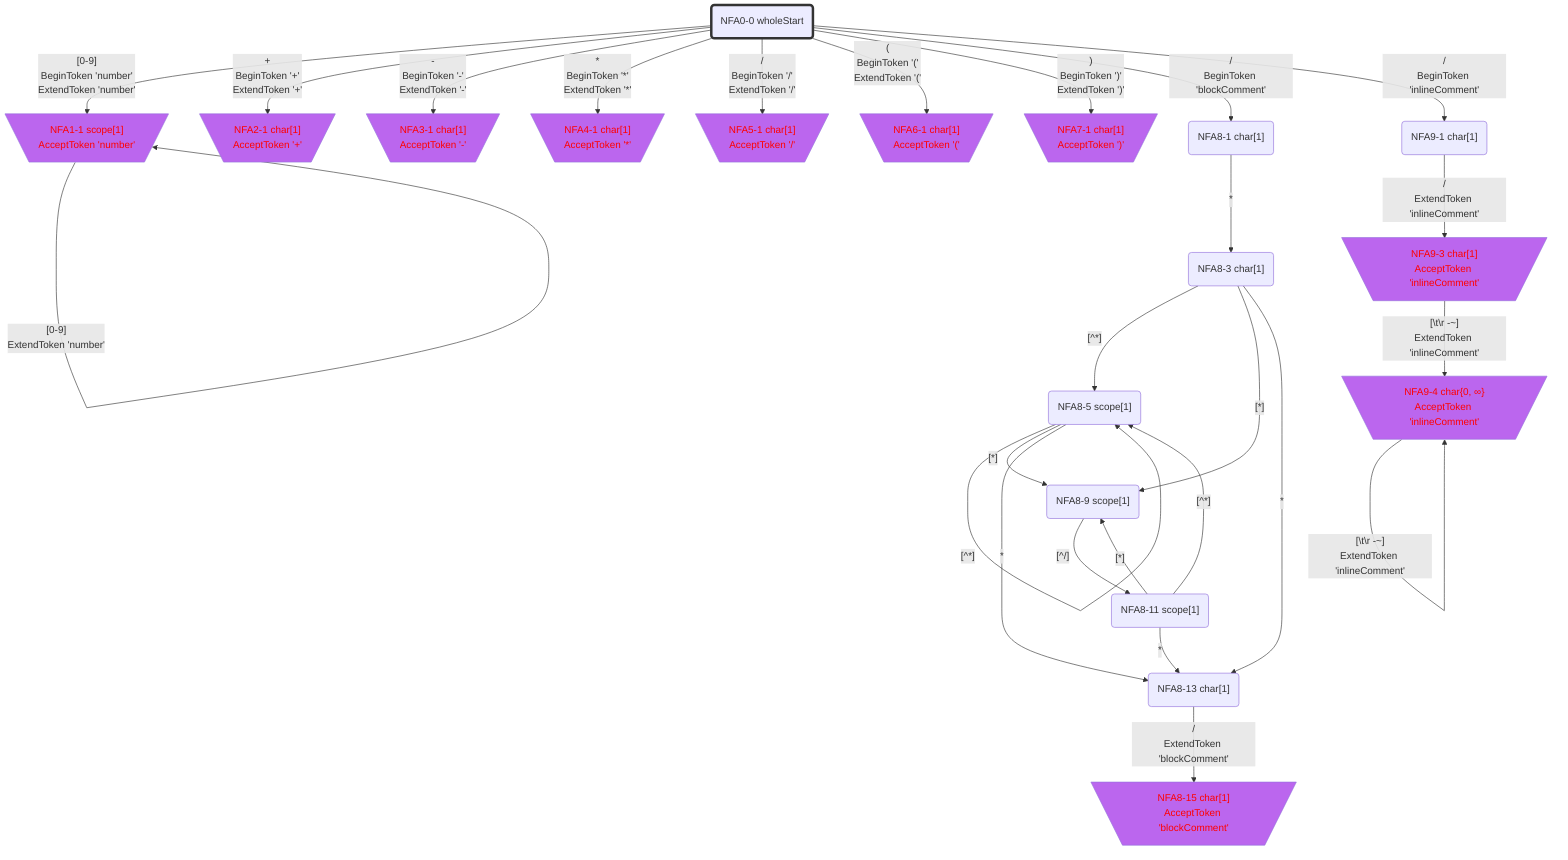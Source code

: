 flowchart
classDef c0001 color:#FF0000;
classDef c0010 stroke-dasharray: 10 10;
classDef c0011 stroke-dasharray: 10 10,color:#FF0000;
classDef c0100 fill:#BB66EE;
classDef c0101 fill:#BB66EE,color:#FF0000;
classDef c0110 fill:#BB66EE,stroke-dasharray: 10 10;
classDef c0111 fill:#BB66EE,stroke-dasharray: 10 10,color:#FF0000;
classDef c1000 stroke:#333,stroke-width:4px;
classDef c1001 stroke:#333,stroke-width:4px,color:#FF0000;
classDef c1010 stroke:#333,stroke-width:4px,stroke-dasharray: 10 10;
classDef c1011 stroke:#333,stroke-width:4px,stroke-dasharray: 10 10,color:#FF0000;
classDef c1100 stroke:#333,stroke-width:4px,fill:#BB66EE;
classDef c1101 stroke:#333,stroke-width:4px,fill:#BB66EE,color:#FF0000;
classDef c1110 stroke:#333,stroke-width:4px,fill:#BB66EE,stroke-dasharray: 10 10;
classDef c1111 stroke:#333,stroke-width:4px,fill:#BB66EE,stroke-dasharray: 10 10,color:#FF0000;
NFA0_0_13862865("NFA0-0 wholeStart")
class NFA0_0_13862865 c1000;
NFA1_1_23909939[\"NFA1-1 scope[1]
AcceptToken 'number'"/]
class NFA1_1_23909939 c0101;
NFA2_1_57656925[\"NFA2-1 char[1]
AcceptToken '+'"/]
class NFA2_1_57656925 c0101;
NFA3_1_49150280[\"NFA3-1 char[1]
AcceptToken '-'"/]
class NFA3_1_49150280 c0101;
NFA4_1_39699339[\"NFA4-1 char[1]
AcceptToken '*'"/]
class NFA4_1_39699339 c0101;
NFA5_1_21749735[\"NFA5-1 char[1]
AcceptToken '/'"/]
class NFA5_1_21749735 c0101;
NFA6_1_61529894[\"NFA6-1 char[1]
AcceptToken '('"/]
class NFA6_1_61529894 c0101;
NFA7_1_16898135[\"NFA7-1 char[1]
AcceptToken ')'"/]
class NFA7_1_16898135 c0101;
NFA8_1_17865493("NFA8-1 char[1]")
NFA9_1_26571712("NFA9-1 char[1]")
NFA8_3_4825033("NFA8-3 char[1]")
NFA9_3_37818817[\"NFA9-3 char[1]
AcceptToken 'inlineComment'"/]
class NFA9_3_37818817 c0101;
NFA8_5_55283354("NFA8-5 scope[1]")
NFA8_9_43425297("NFA8-9 scope[1]")
NFA8_13_27788141("NFA8-13 char[1]")
NFA9_4_48766684[\"NFA9-4 char{0, ∞}
AcceptToken 'inlineComment'"/]
class NFA9_4_48766684 c0101;
NFA8_11_57787318("NFA8-11 scope[1]")
NFA8_15_36246974[\"NFA8-15 char[1]
AcceptToken 'blockComment'"/]
class NFA8_15_36246974 c0101;
NFA0_0_13862865 -->|"[0-9]
BeginToken 'number'
ExtendToken 'number'"|NFA1_1_23909939
NFA0_0_13862865 -->|"+
BeginToken '+'
ExtendToken '+'"|NFA2_1_57656925
NFA0_0_13862865 -->|"-
BeginToken '-'
ExtendToken '-'"|NFA3_1_49150280
NFA0_0_13862865 -->|"*
BeginToken '*'
ExtendToken '*'"|NFA4_1_39699339
NFA0_0_13862865 -->|"/
BeginToken '/'
ExtendToken '/'"|NFA5_1_21749735
NFA0_0_13862865 -->|"(
BeginToken '('
ExtendToken '('"|NFA6_1_61529894
NFA0_0_13862865 -->|")
BeginToken ')'
ExtendToken ')'"|NFA7_1_16898135
NFA0_0_13862865 -->|"/
BeginToken 'blockComment'"|NFA8_1_17865493
NFA0_0_13862865 -->|"/
BeginToken 'inlineComment'"|NFA9_1_26571712
NFA1_1_23909939 -->|"[0-9]
ExtendToken 'number'"|NFA1_1_23909939
NFA8_1_17865493 -->|"*"|NFA8_3_4825033
NFA9_1_26571712 -->|"/
ExtendToken 'inlineComment'"|NFA9_3_37818817
NFA8_3_4825033 -->|"[^*]"|NFA8_5_55283354
NFA8_3_4825033 -->|"[*]"|NFA8_9_43425297
NFA8_3_4825033 -->|"*"|NFA8_13_27788141
NFA9_3_37818817 -->|"[#92;t#92;r#32;-~]
ExtendToken 'inlineComment'"|NFA9_4_48766684
NFA8_5_55283354 -->|"[^*]"|NFA8_5_55283354
NFA8_5_55283354 -->|"[*]"|NFA8_9_43425297
NFA8_5_55283354 -->|"*"|NFA8_13_27788141
NFA8_9_43425297 -->|"[^/]"|NFA8_11_57787318
NFA8_13_27788141 -->|"/
ExtendToken 'blockComment'"|NFA8_15_36246974
NFA9_4_48766684 -->|"[#92;t#92;r#32;-~]
ExtendToken 'inlineComment'"|NFA9_4_48766684
NFA8_11_57787318 -->|"[^*]"|NFA8_5_55283354
NFA8_11_57787318 -->|"[*]"|NFA8_9_43425297
NFA8_11_57787318 -->|"*"|NFA8_13_27788141